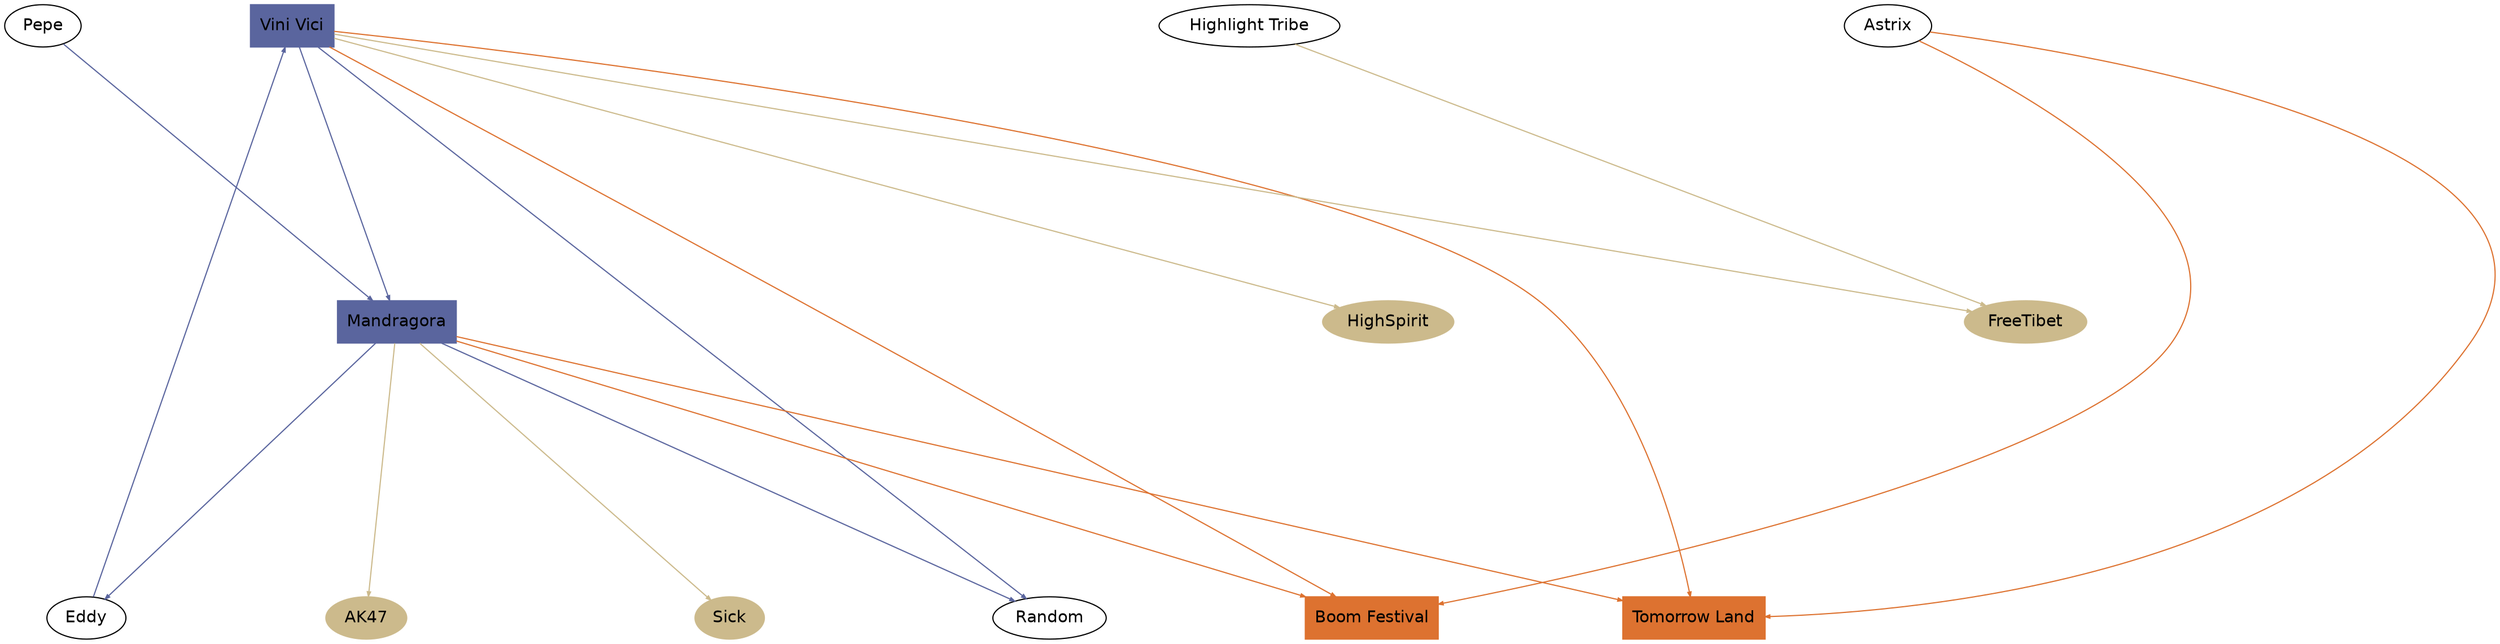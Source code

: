 digraph Museu {
	size="31,41";
	node [fontname="helvetica"];
	ranksep=3.0;
	nodesep=2.0;
	overlap="false";
	splines="true";
	"Vini Vici" 	[label="Vini Vici", href="pages/Vini Vici.html", shape=box, style=filled, fillcolor="#5A659E", color="#5A659E"];
	"Vini Vici" 	-> 	"Random" 	[arrowsize=0.4, weight=0.1, color="#5A659E"];
	"Vini Vici" 	-> 	"Mandragora" 	[arrowsize=0.4, weight=0.1, color="#5A659E"];
	"Eddy" 	-> 	"Vini Vici" 	[arrowsize=0.4, weight=0.1, color="#5A659E"];
	"Tomorrow Land" 	[label="Tomorrow Land", href="pages/Tomorrow Land.html", shape=polygon, style=filled, fillcolor="#DD7230", color="#DD7230"];
	"Vini Vici" 	-> 	"Tomorrow Land" 	[arrowsize=0.4, weight=0.1, color="#DD7230"];
	"Mandragora" 	-> 	"Tomorrow Land" 	[arrowsize=0.4, weight=0.1, color="#DD7230"];
	"Astrix" 	-> 	"Tomorrow Land" 	[arrowsize=0.4, weight=0.1, color="#DD7230"];
	"FreeTibet" 	[label="FreeTibet", href="pages/FreeTibet.html", style=filled, color="#CCBA8C", fillcolor="#CCBA8C"];
	"Vini Vici" 	-> 	"FreeTibet" 	[arrowsize=0.4, weight=0.1, color="#CCBA8C"];
	"Highlight Tribe" 	-> 	"FreeTibet" 	[arrowsize=0.4, weight=0.1, color="#CCBA8C"];
	"HighSpirit" 	[label="HighSpirit", href="pages/HighSpirit.html", style=filled, color="#CCBA8C", fillcolor="#CCBA8C"];
	"Vini Vici" 	-> 	"HighSpirit" 	[arrowsize=0.4, weight=0.1, color="#CCBA8C"];
	"Mandragora" 	[label="Mandragora", href="pages/Mandragora.html", shape=box, style=filled, fillcolor="#5A659E", color="#5A659E"];
	"Mandragora" 	-> 	"Eddy" 	[arrowsize=0.4, weight=0.1, color="#5A659E"];
	"Mandragora" 	-> 	"Random" 	[arrowsize=0.4, weight=0.1, color="#5A659E"];
	"Pepe" 	-> 	"Mandragora" 	[arrowsize=0.4, weight=0.1, color="#5A659E"];
	"Boom Festival" 	[label="Boom Festival", href="pages/Boom Festival.html", shape=polygon, style=filled, fillcolor="#DD7230", color="#DD7230"];
	"Mandragora" 	-> 	"Boom Festival" 	[arrowsize=0.4, weight=0.1, color="#DD7230"];
	"Vini Vici" 	-> 	"Boom Festival" 	[arrowsize=0.4, weight=0.1, color="#DD7230"];
	"Astrix" 	-> 	"Boom Festival" 	[arrowsize=0.4, weight=0.1, color="#DD7230"];
	"AK47" 	[label="AK47", href="pages/AK47.html", style=filled, color="#CCBA8C", fillcolor="#CCBA8C"];
	"Mandragora" 	-> 	"AK47" 	[arrowsize=0.4, weight=0.1, color="#CCBA8C"];
	"Sick" 	[label="Sick", href="pages/Sick.html", style=filled, color="#CCBA8C", fillcolor="#CCBA8C"];
	"Mandragora" 	-> 	"Sick" 	[arrowsize=0.4, weight=0.1, color="#CCBA8C"];
}

